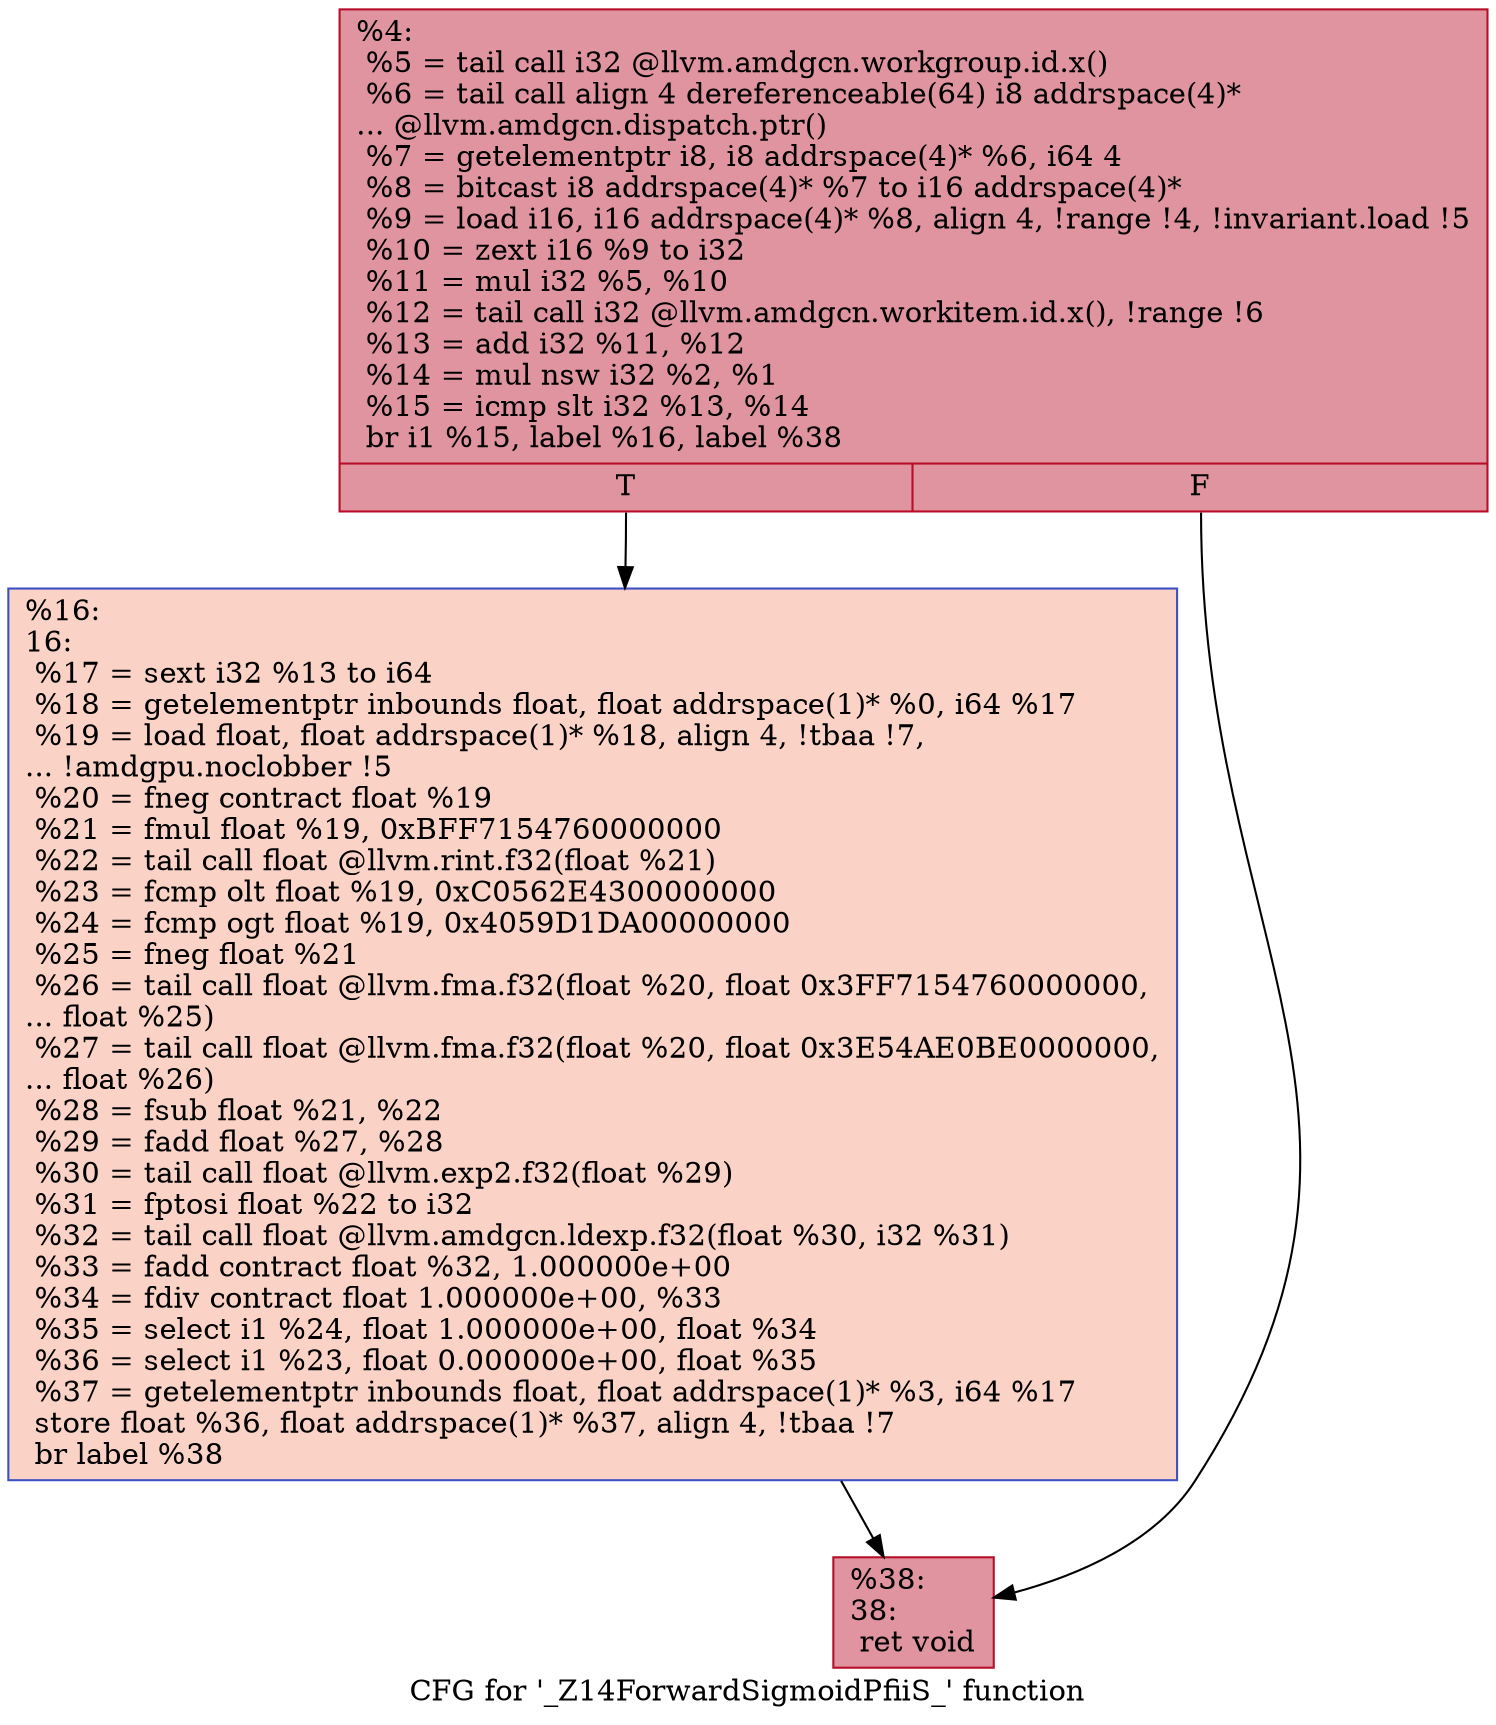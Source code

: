 digraph "CFG for '_Z14ForwardSigmoidPfiiS_' function" {
	label="CFG for '_Z14ForwardSigmoidPfiiS_' function";

	Node0x480a610 [shape=record,color="#b70d28ff", style=filled, fillcolor="#b70d2870",label="{%4:\l  %5 = tail call i32 @llvm.amdgcn.workgroup.id.x()\l  %6 = tail call align 4 dereferenceable(64) i8 addrspace(4)*\l... @llvm.amdgcn.dispatch.ptr()\l  %7 = getelementptr i8, i8 addrspace(4)* %6, i64 4\l  %8 = bitcast i8 addrspace(4)* %7 to i16 addrspace(4)*\l  %9 = load i16, i16 addrspace(4)* %8, align 4, !range !4, !invariant.load !5\l  %10 = zext i16 %9 to i32\l  %11 = mul i32 %5, %10\l  %12 = tail call i32 @llvm.amdgcn.workitem.id.x(), !range !6\l  %13 = add i32 %11, %12\l  %14 = mul nsw i32 %2, %1\l  %15 = icmp slt i32 %13, %14\l  br i1 %15, label %16, label %38\l|{<s0>T|<s1>F}}"];
	Node0x480a610:s0 -> Node0x480c5b0;
	Node0x480a610:s1 -> Node0x480c640;
	Node0x480c5b0 [shape=record,color="#3d50c3ff", style=filled, fillcolor="#f59c7d70",label="{%16:\l16:                                               \l  %17 = sext i32 %13 to i64\l  %18 = getelementptr inbounds float, float addrspace(1)* %0, i64 %17\l  %19 = load float, float addrspace(1)* %18, align 4, !tbaa !7,\l... !amdgpu.noclobber !5\l  %20 = fneg contract float %19\l  %21 = fmul float %19, 0xBFF7154760000000\l  %22 = tail call float @llvm.rint.f32(float %21)\l  %23 = fcmp olt float %19, 0xC0562E4300000000\l  %24 = fcmp ogt float %19, 0x4059D1DA00000000\l  %25 = fneg float %21\l  %26 = tail call float @llvm.fma.f32(float %20, float 0x3FF7154760000000,\l... float %25)\l  %27 = tail call float @llvm.fma.f32(float %20, float 0x3E54AE0BE0000000,\l... float %26)\l  %28 = fsub float %21, %22\l  %29 = fadd float %27, %28\l  %30 = tail call float @llvm.exp2.f32(float %29)\l  %31 = fptosi float %22 to i32\l  %32 = tail call float @llvm.amdgcn.ldexp.f32(float %30, i32 %31)\l  %33 = fadd contract float %32, 1.000000e+00\l  %34 = fdiv contract float 1.000000e+00, %33\l  %35 = select i1 %24, float 1.000000e+00, float %34\l  %36 = select i1 %23, float 0.000000e+00, float %35\l  %37 = getelementptr inbounds float, float addrspace(1)* %3, i64 %17\l  store float %36, float addrspace(1)* %37, align 4, !tbaa !7\l  br label %38\l}"];
	Node0x480c5b0 -> Node0x480c640;
	Node0x480c640 [shape=record,color="#b70d28ff", style=filled, fillcolor="#b70d2870",label="{%38:\l38:                                               \l  ret void\l}"];
}
